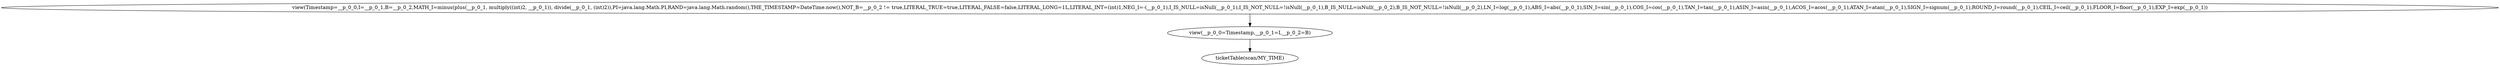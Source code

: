 digraph {
"op_0" ["label"="ticketTable(scan/MY_TIME)"]
"op_1" ["label"="view(__p_0_0=Timestamp,__p_0_1=I,__p_0_2=B)"]
"op_2" ["label"="view(Timestamp=__p_0_0,I=__p_0_1,B=__p_0_2,MATH_I=minus(plus(__p_0_1, multiply((int)2, __p_0_1)), divide(__p_0_1, (int)2)),PI=java.lang.Math.PI,RAND=java.lang.Math.random(),THE_TIMESTAMP=DateTime.now(),NOT_B=__p_0_2 != true,LITERAL_TRUE=true,LITERAL_FALSE=false,LITERAL_LONG=1L,LITERAL_INT=(int)1,NEG_I=-(__p_0_1),I_IS_NULL=isNull(__p_0_1),I_IS_NOT_NULL=!isNull(__p_0_1),B_IS_NULL=isNull(__p_0_2),B_IS_NOT_NULL=!isNull(__p_0_2),LN_I=log(__p_0_1),ABS_I=abs(__p_0_1),SIN_I=sin(__p_0_1),COS_I=cos(__p_0_1),TAN_I=tan(__p_0_1),ASIN_I=asin(__p_0_1),ACOS_I=acos(__p_0_1),ATAN_I=atan(__p_0_1),SIGN_I=signum(__p_0_1),ROUND_I=round(__p_0_1),CEIL_I=ceil(__p_0_1),FLOOR_I=floor(__p_0_1),EXP_I=exp(__p_0_1))"]
"op_1" -> "op_0"
"op_2" -> "op_1"
}